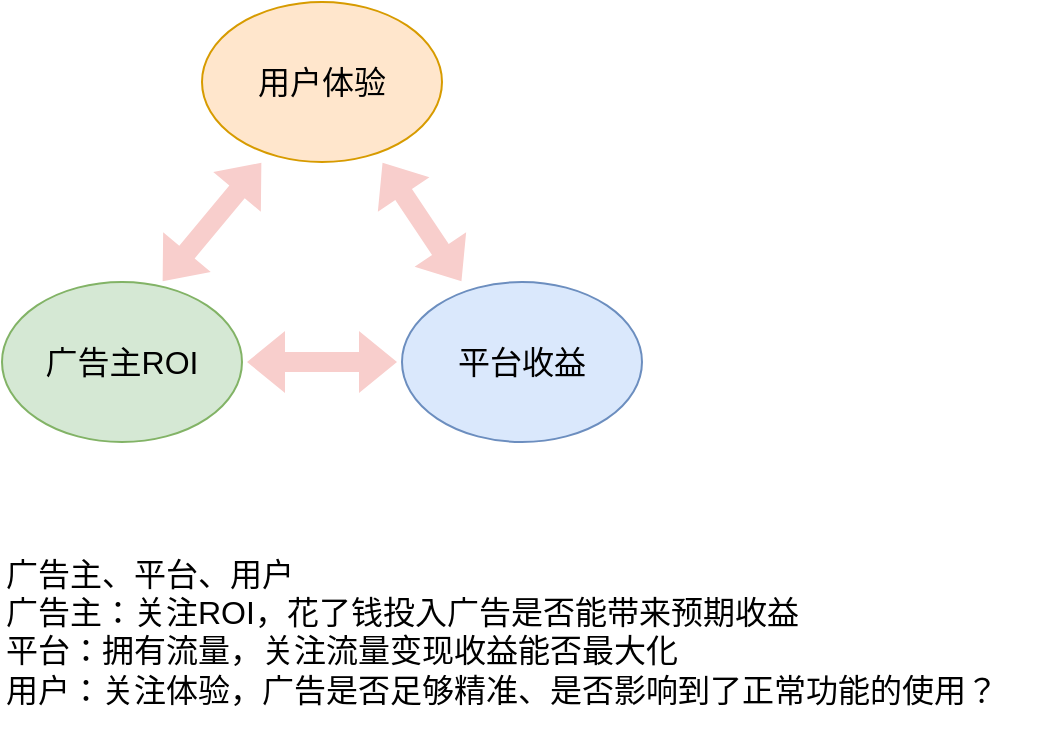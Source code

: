 <mxfile version="20.2.8" type="github">
  <diagram id="a5dxHMryOgr_69dS-i_M" name="Page-1">
    <mxGraphModel dx="1298" dy="733" grid="1" gridSize="10" guides="1" tooltips="1" connect="1" arrows="1" fold="1" page="1" pageScale="1" pageWidth="850" pageHeight="1100" math="0" shadow="0">
      <root>
        <mxCell id="0" />
        <mxCell id="1" parent="0" />
        <mxCell id="tbUbsW-9aeDrGkv0MqUq-1" value="用户体验" style="ellipse;whiteSpace=wrap;html=1;fillColor=#ffe6cc;strokeColor=#d79b00;fontSize=16;" vertex="1" parent="1">
          <mxGeometry x="340" y="160" width="120" height="80" as="geometry" />
        </mxCell>
        <mxCell id="tbUbsW-9aeDrGkv0MqUq-2" value="广告主ROI" style="ellipse;whiteSpace=wrap;html=1;fillColor=#d5e8d4;strokeColor=#82b366;fontSize=16;" vertex="1" parent="1">
          <mxGeometry x="240" y="300" width="120" height="80" as="geometry" />
        </mxCell>
        <mxCell id="tbUbsW-9aeDrGkv0MqUq-3" value="平台收益" style="ellipse;whiteSpace=wrap;html=1;fillColor=#dae8fc;strokeColor=#6c8ebf;fontSize=16;" vertex="1" parent="1">
          <mxGeometry x="440" y="300" width="120" height="80" as="geometry" />
        </mxCell>
        <mxCell id="tbUbsW-9aeDrGkv0MqUq-7" value="" style="shape=flexArrow;endArrow=classic;startArrow=classic;html=1;rounded=0;fillColor=#f8cecc;strokeColor=none;" edge="1" parent="1">
          <mxGeometry width="100" height="100" relative="1" as="geometry">
            <mxPoint x="320" y="300" as="sourcePoint" />
            <mxPoint x="370" y="240" as="targetPoint" />
          </mxGeometry>
        </mxCell>
        <mxCell id="tbUbsW-9aeDrGkv0MqUq-8" value="" style="shape=flexArrow;endArrow=classic;startArrow=classic;html=1;rounded=0;fillColor=#f8cecc;strokeColor=none;" edge="1" parent="1">
          <mxGeometry width="100" height="100" relative="1" as="geometry">
            <mxPoint x="470" y="300" as="sourcePoint" />
            <mxPoint x="430" y="240" as="targetPoint" />
          </mxGeometry>
        </mxCell>
        <mxCell id="tbUbsW-9aeDrGkv0MqUq-9" value="" style="shape=flexArrow;endArrow=classic;startArrow=classic;html=1;rounded=0;fillColor=#f8cecc;strokeColor=none;" edge="1" parent="1">
          <mxGeometry width="100" height="100" relative="1" as="geometry">
            <mxPoint x="438" y="340" as="sourcePoint" />
            <mxPoint x="362" y="340" as="targetPoint" />
          </mxGeometry>
        </mxCell>
        <mxCell id="tbUbsW-9aeDrGkv0MqUq-10" value="广告主、平台、用户&#xa;广告主：关注ROI，花了钱投入广告是否能带来预期收益&#xa;平台：拥有流量，关注流量变现收益能否最大化&#xa;用户：关注体验，广告是否足够精准、是否影响到了正常功能的使用？" style="text;whiteSpace=wrap;html=1;fontSize=16;" vertex="1" parent="1">
          <mxGeometry x="240" y="430" width="530" height="100" as="geometry" />
        </mxCell>
      </root>
    </mxGraphModel>
  </diagram>
</mxfile>
